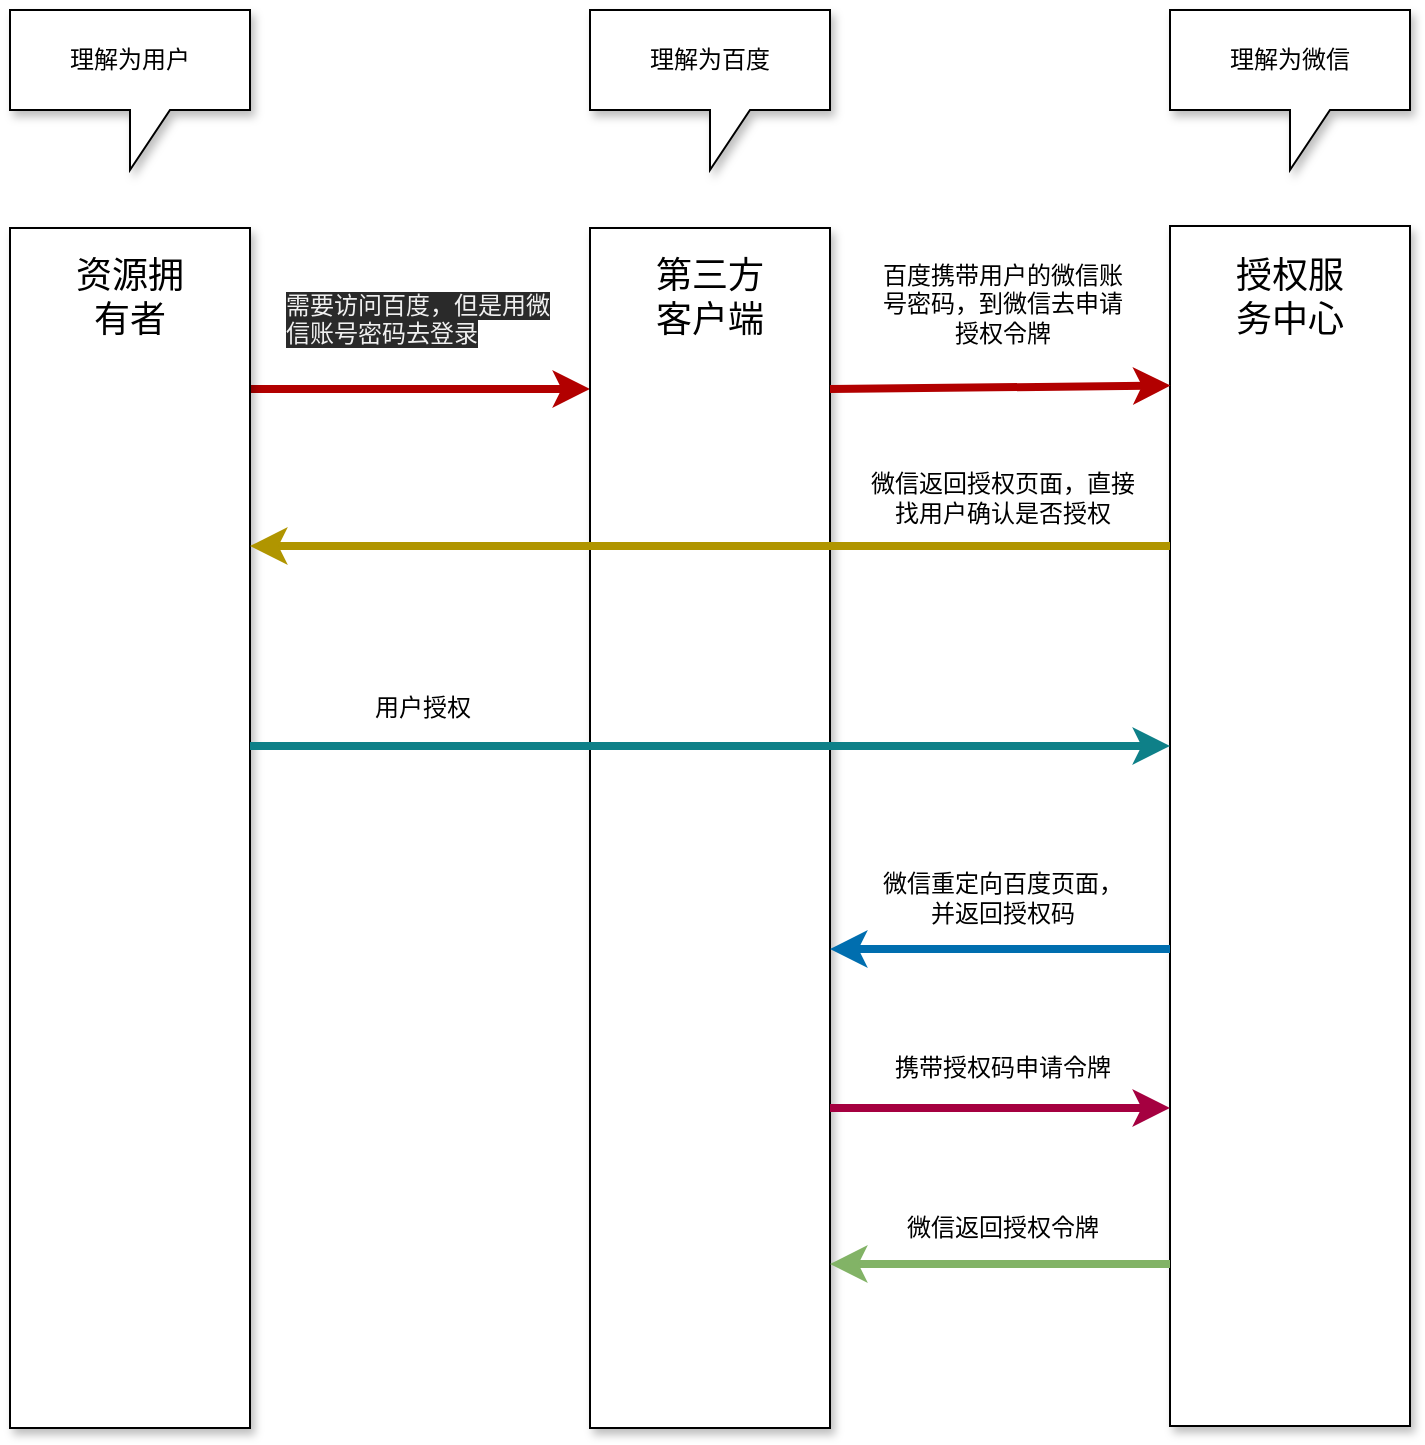 <mxfile version="28.2.3">
  <diagram name="第 1 页" id="hOOrDv0esRKk28Z3hrDA">
    <mxGraphModel dx="994" dy="567" grid="1" gridSize="10" guides="1" tooltips="1" connect="1" arrows="1" fold="1" page="1" pageScale="1" pageWidth="1169" pageHeight="827" math="0" shadow="0">
      <root>
        <mxCell id="0" />
        <mxCell id="1" parent="0" />
        <mxCell id="WQAmQWzD_VF29rQXfdy1-2" style="edgeStyle=none;curved=1;html=1;exitX=1;exitY=0.25;exitDx=0;exitDy=0;entryX=0;entryY=0.25;entryDx=0;entryDy=0;fontSize=12;strokeColor=#B20000;strokeWidth=4;fillColor=#e51400;" edge="1" parent="1">
          <mxGeometry relative="1" as="geometry">
            <mxPoint x="310" y="329.5" as="sourcePoint" />
            <mxPoint x="480" y="329.5" as="targetPoint" />
          </mxGeometry>
        </mxCell>
        <mxCell id="WQAmQWzD_VF29rQXfdy1-3" value="" style="rounded=0;whiteSpace=wrap;html=1;shadow=1;" vertex="1" parent="1">
          <mxGeometry x="190" y="249" width="120" height="600" as="geometry" />
        </mxCell>
        <mxCell id="WQAmQWzD_VF29rQXfdy1-4" value="" style="rounded=0;whiteSpace=wrap;html=1;shadow=1;" vertex="1" parent="1">
          <mxGeometry x="480" y="249" width="120" height="600" as="geometry" />
        </mxCell>
        <mxCell id="WQAmQWzD_VF29rQXfdy1-5" value="" style="rounded=0;whiteSpace=wrap;html=1;shadow=1;" vertex="1" parent="1">
          <mxGeometry x="770" y="248" width="120" height="600" as="geometry" />
        </mxCell>
        <mxCell id="WQAmQWzD_VF29rQXfdy1-6" value="理解为用户" style="shape=callout;whiteSpace=wrap;html=1;perimeter=calloutPerimeter;shadow=1;fontSize=12;" vertex="1" parent="1">
          <mxGeometry x="190" y="140" width="120" height="80" as="geometry" />
        </mxCell>
        <mxCell id="WQAmQWzD_VF29rQXfdy1-7" value="理解为百度" style="shape=callout;whiteSpace=wrap;html=1;perimeter=calloutPerimeter;shadow=1;fontSize=12;" vertex="1" parent="1">
          <mxGeometry x="480" y="140" width="120" height="80" as="geometry" />
        </mxCell>
        <mxCell id="WQAmQWzD_VF29rQXfdy1-8" value="理解为微信" style="shape=callout;whiteSpace=wrap;html=1;perimeter=calloutPerimeter;shadow=1;fontSize=12;" vertex="1" parent="1">
          <mxGeometry x="770" y="140" width="120" height="80" as="geometry" />
        </mxCell>
        <mxCell id="WQAmQWzD_VF29rQXfdy1-9" value="&lt;span style=&quot;color: rgb(240 , 240 , 240) ; font-family: &amp;#34;helvetica&amp;#34; ; font-size: 12px ; font-style: normal ; font-weight: 400 ; letter-spacing: normal ; text-align: center ; text-indent: 0px ; text-transform: none ; word-spacing: 0px ; background-color: rgb(42 , 42 , 42) ; display: inline ; float: none&quot;&gt;需要访问&lt;/span&gt;&lt;span style=&quot;color: rgb(240 , 240 , 240) ; font-family: &amp;#34;helvetica&amp;#34; ; font-size: 12px ; font-style: normal ; font-weight: 400 ; letter-spacing: normal ; text-align: center ; text-indent: 0px ; text-transform: none ; word-spacing: 0px ; background-color: rgb(42 , 42 , 42) ; display: inline ; float: none&quot;&gt;百度，但是&lt;/span&gt;&lt;span style=&quot;color: rgb(240 , 240 , 240) ; font-family: &amp;#34;helvetica&amp;#34; ; font-size: 12px ; font-style: normal ; font-weight: 400 ; letter-spacing: normal ; text-align: center ; text-indent: 0px ; text-transform: none ; word-spacing: 0px ; background-color: rgb(42 , 42 , 42) ; display: inline ; float: none&quot;&gt;用微信账号&lt;/span&gt;&lt;span style=&quot;color: rgb(240 , 240 , 240) ; font-family: &amp;#34;helvetica&amp;#34; ; font-size: 12px ; font-style: normal ; font-weight: 400 ; letter-spacing: normal ; text-align: center ; text-indent: 0px ; text-transform: none ; word-spacing: 0px ; background-color: rgb(42 , 42 , 42) ; display: inline ; float: none&quot;&gt;密码去登录&lt;/span&gt;" style="text;whiteSpace=wrap;html=1;fontSize=12;" vertex="1" parent="1">
          <mxGeometry x="326" y="274" width="140" height="40" as="geometry" />
        </mxCell>
        <mxCell id="WQAmQWzD_VF29rQXfdy1-10" value="百度携带用户的微信账&lt;br&gt;号密码，到微信去申请&lt;br&gt;授权令牌" style="text;html=1;align=center;verticalAlign=middle;resizable=0;points=[];autosize=1;strokeColor=none;fillColor=none;fontSize=12;" vertex="1" parent="1">
          <mxGeometry x="616" y="262" width="140" height="50" as="geometry" />
        </mxCell>
        <mxCell id="WQAmQWzD_VF29rQXfdy1-11" value="&lt;span style=&quot;font-size: 18px&quot;&gt;第三方客户端&lt;/span&gt;" style="text;html=1;strokeColor=none;fillColor=none;align=center;verticalAlign=middle;whiteSpace=wrap;rounded=0;shadow=1;fontSize=12;" vertex="1" parent="1">
          <mxGeometry x="510" y="269" width="60" height="30" as="geometry" />
        </mxCell>
        <mxCell id="WQAmQWzD_VF29rQXfdy1-12" value="&lt;span style=&quot;font-size: 18px&quot;&gt;资源拥有者&lt;/span&gt;" style="text;html=1;strokeColor=none;fillColor=none;align=center;verticalAlign=middle;whiteSpace=wrap;rounded=0;shadow=1;fontSize=12;" vertex="1" parent="1">
          <mxGeometry x="220" y="269" width="60" height="30" as="geometry" />
        </mxCell>
        <mxCell id="WQAmQWzD_VF29rQXfdy1-13" value="&lt;span style=&quot;font-size: 18px&quot;&gt;授权服务中心&lt;/span&gt;" style="text;html=1;strokeColor=none;fillColor=none;align=center;verticalAlign=middle;whiteSpace=wrap;rounded=0;shadow=1;fontSize=12;" vertex="1" parent="1">
          <mxGeometry x="800" y="269" width="60" height="30" as="geometry" />
        </mxCell>
        <mxCell id="WQAmQWzD_VF29rQXfdy1-14" value="微信返回授权页面，直接&lt;br&gt;找用户确认是否授权" style="text;html=1;align=center;verticalAlign=middle;resizable=0;points=[];autosize=1;strokeColor=none;fillColor=none;fontSize=12;" vertex="1" parent="1">
          <mxGeometry x="611" y="369" width="150" height="30" as="geometry" />
        </mxCell>
        <mxCell id="WQAmQWzD_VF29rQXfdy1-15" value="用户授权" style="text;html=1;align=center;verticalAlign=middle;resizable=0;points=[];autosize=1;strokeColor=none;fillColor=none;fontSize=12;" vertex="1" parent="1">
          <mxGeometry x="366" y="479" width="60" height="20" as="geometry" />
        </mxCell>
        <mxCell id="WQAmQWzD_VF29rQXfdy1-16" value="微信重定向百度页面，&lt;br&gt;并返回授权码" style="text;html=1;align=center;verticalAlign=middle;resizable=0;points=[];autosize=1;strokeColor=none;fillColor=none;fontSize=12;" vertex="1" parent="1">
          <mxGeometry x="616" y="569" width="140" height="30" as="geometry" />
        </mxCell>
        <mxCell id="WQAmQWzD_VF29rQXfdy1-17" value="携带授权码申请令牌" style="text;html=1;align=center;verticalAlign=middle;resizable=0;points=[];autosize=1;strokeColor=none;fillColor=none;fontSize=12;" vertex="1" parent="1">
          <mxGeometry x="626" y="659" width="120" height="20" as="geometry" />
        </mxCell>
        <mxCell id="WQAmQWzD_VF29rQXfdy1-18" value="微信返回授权令牌" style="text;html=1;align=center;verticalAlign=middle;resizable=0;points=[];autosize=1;strokeColor=none;fillColor=none;fontSize=12;" vertex="1" parent="1">
          <mxGeometry x="631" y="739" width="110" height="20" as="geometry" />
        </mxCell>
        <mxCell id="WQAmQWzD_VF29rQXfdy1-19" style="edgeStyle=none;curved=1;html=1;exitX=1;exitY=0.25;exitDx=0;exitDy=0;fontSize=12;strokeColor=#B20000;strokeWidth=4;entryX=0.002;entryY=0.133;entryDx=0;entryDy=0;entryPerimeter=0;fillColor=#e51400;" edge="1" parent="1" target="WQAmQWzD_VF29rQXfdy1-5">
          <mxGeometry relative="1" as="geometry">
            <mxPoint x="766" y="330" as="targetPoint" />
            <mxPoint x="600" y="329.5" as="sourcePoint" />
          </mxGeometry>
        </mxCell>
        <mxCell id="WQAmQWzD_VF29rQXfdy1-20" style="edgeStyle=none;curved=1;html=1;exitX=1;exitY=1;exitDx=0;exitDy=0;entryX=0;entryY=1;entryDx=0;entryDy=0;fontSize=12;strokeColor=#A50040;strokeWidth=4;fillColor=#d80073;" edge="1" parent="1">
          <mxGeometry relative="1" as="geometry">
            <mxPoint x="600" y="689" as="sourcePoint" />
            <mxPoint x="770" y="689.0" as="targetPoint" />
          </mxGeometry>
        </mxCell>
        <mxCell id="WQAmQWzD_VF29rQXfdy1-21" style="edgeStyle=none;curved=1;html=1;exitX=0;exitY=0.25;exitDx=0;exitDy=0;entryX=1;entryY=0.25;entryDx=0;entryDy=0;fontSize=12;strokeColor=#B09500;strokeWidth=4;fillColor=#e3c800;" edge="1" parent="1">
          <mxGeometry relative="1" as="geometry">
            <mxPoint x="770" y="408" as="sourcePoint" />
            <mxPoint x="310" y="408.0" as="targetPoint" />
          </mxGeometry>
        </mxCell>
        <mxCell id="WQAmQWzD_VF29rQXfdy1-22" style="edgeStyle=none;curved=1;html=1;exitX=0;exitY=0.75;exitDx=0;exitDy=0;entryX=1;entryY=0.75;entryDx=0;entryDy=0;fontSize=12;strokeColor=#006EAF;strokeWidth=4;fillColor=#1ba1e2;" edge="1" parent="1">
          <mxGeometry relative="1" as="geometry">
            <mxPoint x="770" y="609.5" as="sourcePoint" />
            <mxPoint x="600" y="609.5" as="targetPoint" />
          </mxGeometry>
        </mxCell>
        <mxCell id="WQAmQWzD_VF29rQXfdy1-23" style="edgeStyle=none;curved=1;html=1;exitX=0;exitY=1;exitDx=0;exitDy=0;entryX=1;entryY=1;entryDx=0;entryDy=0;fontSize=12;strokeColor=#82b366;strokeWidth=4;fillColor=#d5e8d4;gradientColor=#97d077;" edge="1" parent="1">
          <mxGeometry relative="1" as="geometry">
            <mxPoint x="770" y="767.0" as="sourcePoint" />
            <mxPoint x="600" y="767" as="targetPoint" />
          </mxGeometry>
        </mxCell>
        <mxCell id="WQAmQWzD_VF29rQXfdy1-24" style="edgeStyle=none;curved=1;html=1;exitX=1;exitY=0.5;exitDx=0;exitDy=0;entryX=0;entryY=0.5;entryDx=0;entryDy=0;fontSize=12;strokeColor=#0e8088;strokeWidth=4;fillColor=#b0e3e6;" edge="1" parent="1">
          <mxGeometry relative="1" as="geometry">
            <mxPoint x="310" y="508" as="sourcePoint" />
            <mxPoint x="770" y="508" as="targetPoint" />
          </mxGeometry>
        </mxCell>
      </root>
    </mxGraphModel>
  </diagram>
</mxfile>
